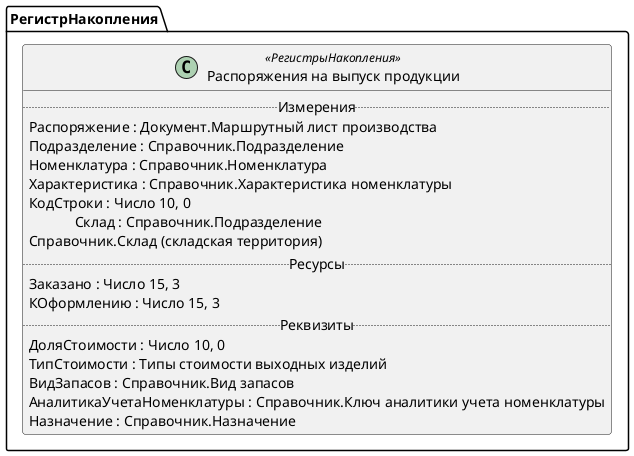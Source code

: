 ﻿@startuml РаспоряженияНаВыпускПродукции
'!include templates.wsd
'..\include templates.wsd
class РегистрНакопления.РаспоряженияНаВыпускПродукции as "Распоряжения на выпуск продукции" <<РегистрыНакопления>>
{
..Измерения..
Распоряжение : Документ.Маршрутный лист производства
Подразделение : Справочник.Подразделение
Номенклатура : Справочник.Номенклатура
Характеристика : Справочник.Характеристика номенклатуры
КодСтроки : Число 10, 0
Склад : Справочник.Подразделение\rСправочник.Склад (складская территория)
..Ресурсы..
Заказано : Число 15, 3
КОформлению : Число 15, 3
..Реквизиты..
ДоляСтоимости : Число 10, 0
ТипСтоимости : Типы стоимости выходных изделий
ВидЗапасов : Справочник.Вид запасов
АналитикаУчетаНоменклатуры : Справочник.Ключ аналитики учета номенклатуры
Назначение : Справочник.Назначение
}
@enduml
